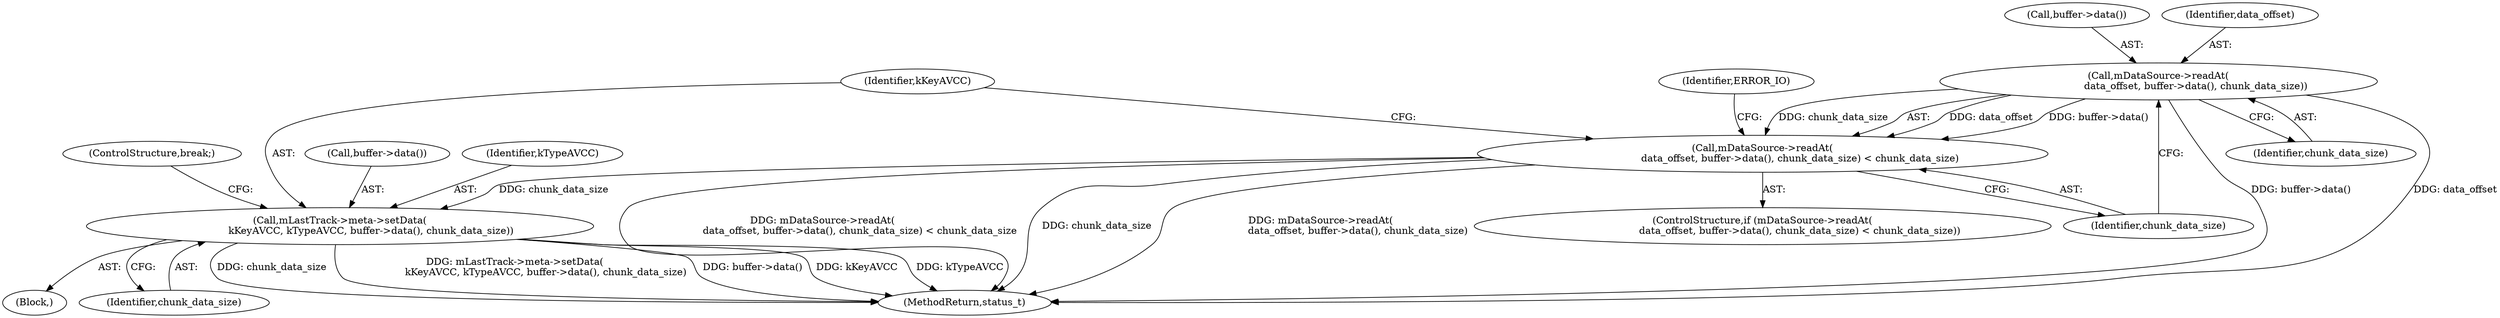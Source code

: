 digraph "0_Android_f4a88c8ed4f8186b3d6e2852993e063fc33ff231@API" {
"1002148" [label="(Call,mDataSource->readAt(\n                        data_offset, buffer->data(), chunk_data_size))"];
"1002147" [label="(Call,mDataSource->readAt(\n                        data_offset, buffer->data(), chunk_data_size) < chunk_data_size)"];
"1002156" [label="(Call,mLastTrack->meta->setData(\n                    kKeyAVCC, kTypeAVCC, buffer->data(), chunk_data_size))"];
"1002157" [label="(Identifier,kKeyAVCC)"];
"1002136" [label="(Block,)"];
"1002151" [label="(Identifier,chunk_data_size)"];
"1002159" [label="(Call,buffer->data())"];
"1002158" [label="(Identifier,kTypeAVCC)"];
"1002161" [label="(ControlStructure,break;)"];
"1002150" [label="(Call,buffer->data())"];
"1002146" [label="(ControlStructure,if (mDataSource->readAt(\n                        data_offset, buffer->data(), chunk_data_size) < chunk_data_size))"];
"1002156" [label="(Call,mLastTrack->meta->setData(\n                    kKeyAVCC, kTypeAVCC, buffer->data(), chunk_data_size))"];
"1002155" [label="(Identifier,ERROR_IO)"];
"1002160" [label="(Identifier,chunk_data_size)"];
"1002911" [label="(MethodReturn,status_t)"];
"1002148" [label="(Call,mDataSource->readAt(\n                        data_offset, buffer->data(), chunk_data_size))"];
"1002152" [label="(Identifier,chunk_data_size)"];
"1002147" [label="(Call,mDataSource->readAt(\n                        data_offset, buffer->data(), chunk_data_size) < chunk_data_size)"];
"1002149" [label="(Identifier,data_offset)"];
"1002148" -> "1002147"  [label="AST: "];
"1002148" -> "1002151"  [label="CFG: "];
"1002149" -> "1002148"  [label="AST: "];
"1002150" -> "1002148"  [label="AST: "];
"1002151" -> "1002148"  [label="AST: "];
"1002152" -> "1002148"  [label="CFG: "];
"1002148" -> "1002911"  [label="DDG: buffer->data()"];
"1002148" -> "1002911"  [label="DDG: data_offset"];
"1002148" -> "1002147"  [label="DDG: data_offset"];
"1002148" -> "1002147"  [label="DDG: buffer->data()"];
"1002148" -> "1002147"  [label="DDG: chunk_data_size"];
"1002147" -> "1002146"  [label="AST: "];
"1002147" -> "1002152"  [label="CFG: "];
"1002152" -> "1002147"  [label="AST: "];
"1002155" -> "1002147"  [label="CFG: "];
"1002157" -> "1002147"  [label="CFG: "];
"1002147" -> "1002911"  [label="DDG: mDataSource->readAt(\n                        data_offset, buffer->data(), chunk_data_size) < chunk_data_size"];
"1002147" -> "1002911"  [label="DDG: chunk_data_size"];
"1002147" -> "1002911"  [label="DDG: mDataSource->readAt(\n                        data_offset, buffer->data(), chunk_data_size)"];
"1002147" -> "1002156"  [label="DDG: chunk_data_size"];
"1002156" -> "1002136"  [label="AST: "];
"1002156" -> "1002160"  [label="CFG: "];
"1002157" -> "1002156"  [label="AST: "];
"1002158" -> "1002156"  [label="AST: "];
"1002159" -> "1002156"  [label="AST: "];
"1002160" -> "1002156"  [label="AST: "];
"1002161" -> "1002156"  [label="CFG: "];
"1002156" -> "1002911"  [label="DDG: kTypeAVCC"];
"1002156" -> "1002911"  [label="DDG: chunk_data_size"];
"1002156" -> "1002911"  [label="DDG: mLastTrack->meta->setData(\n                    kKeyAVCC, kTypeAVCC, buffer->data(), chunk_data_size)"];
"1002156" -> "1002911"  [label="DDG: buffer->data()"];
"1002156" -> "1002911"  [label="DDG: kKeyAVCC"];
}
